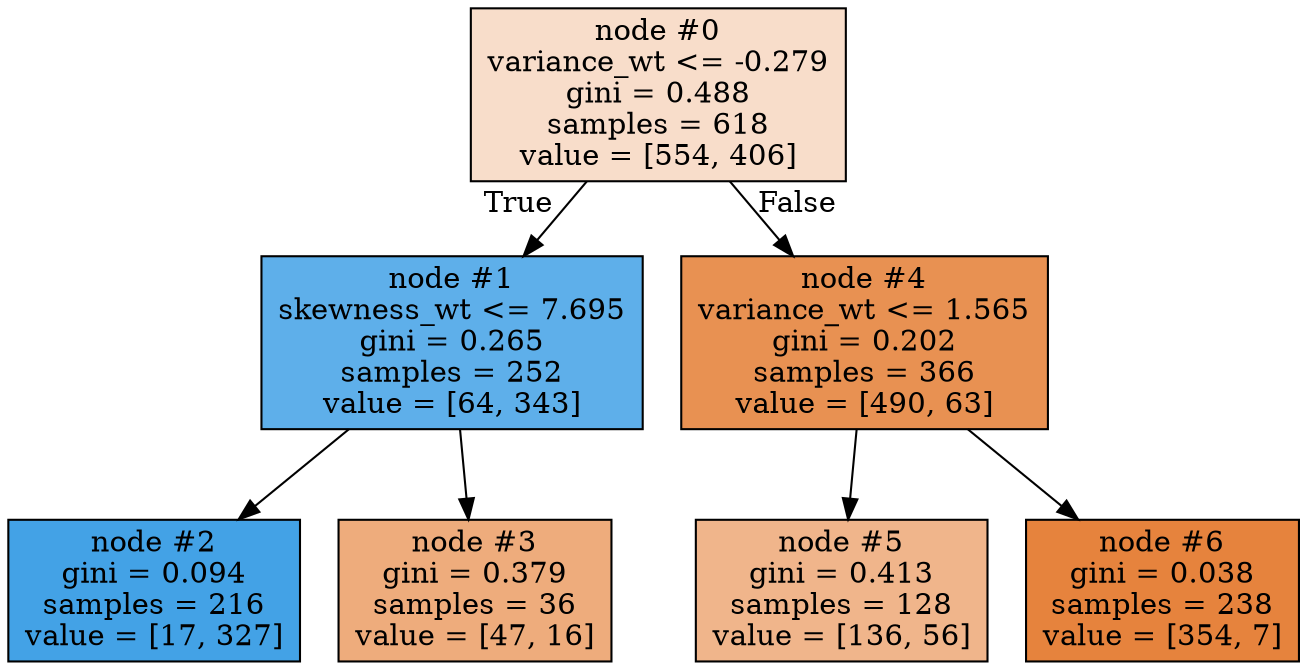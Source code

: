 digraph Tree {
node [shape=box, style="filled", color="black"] ;
graph [ranksep=equally, splines=polyline] ;
0 [label="node #0\nvariance_wt <= -0.279\ngini = 0.488\nsamples = 618\nvalue = [554, 406]", fillcolor="#f8ddca"] ;
1 [label="node #1\nskewness_wt <= 7.695\ngini = 0.265\nsamples = 252\nvalue = [64, 343]", fillcolor="#5eafea"] ;
0 -> 1 [labeldistance=2.5, labelangle=45, headlabel="True"] ;
2 [label="node #2\ngini = 0.094\nsamples = 216\nvalue = [17, 327]", fillcolor="#43a2e6"] ;
1 -> 2 ;
3 [label="node #3\ngini = 0.379\nsamples = 36\nvalue = [47, 16]", fillcolor="#eeac7c"] ;
1 -> 3 ;
4 [label="node #4\nvariance_wt <= 1.565\ngini = 0.202\nsamples = 366\nvalue = [490, 63]", fillcolor="#e89152"] ;
0 -> 4 [labeldistance=2.5, labelangle=-45, headlabel="False"] ;
5 [label="node #5\ngini = 0.413\nsamples = 128\nvalue = [136, 56]", fillcolor="#f0b58b"] ;
4 -> 5 ;
6 [label="node #6\ngini = 0.038\nsamples = 238\nvalue = [354, 7]", fillcolor="#e6833d"] ;
4 -> 6 ;
{rank=same ; 0} ;
{rank=same ; 1; 4} ;
{rank=same ; 2; 3; 5; 6} ;
}